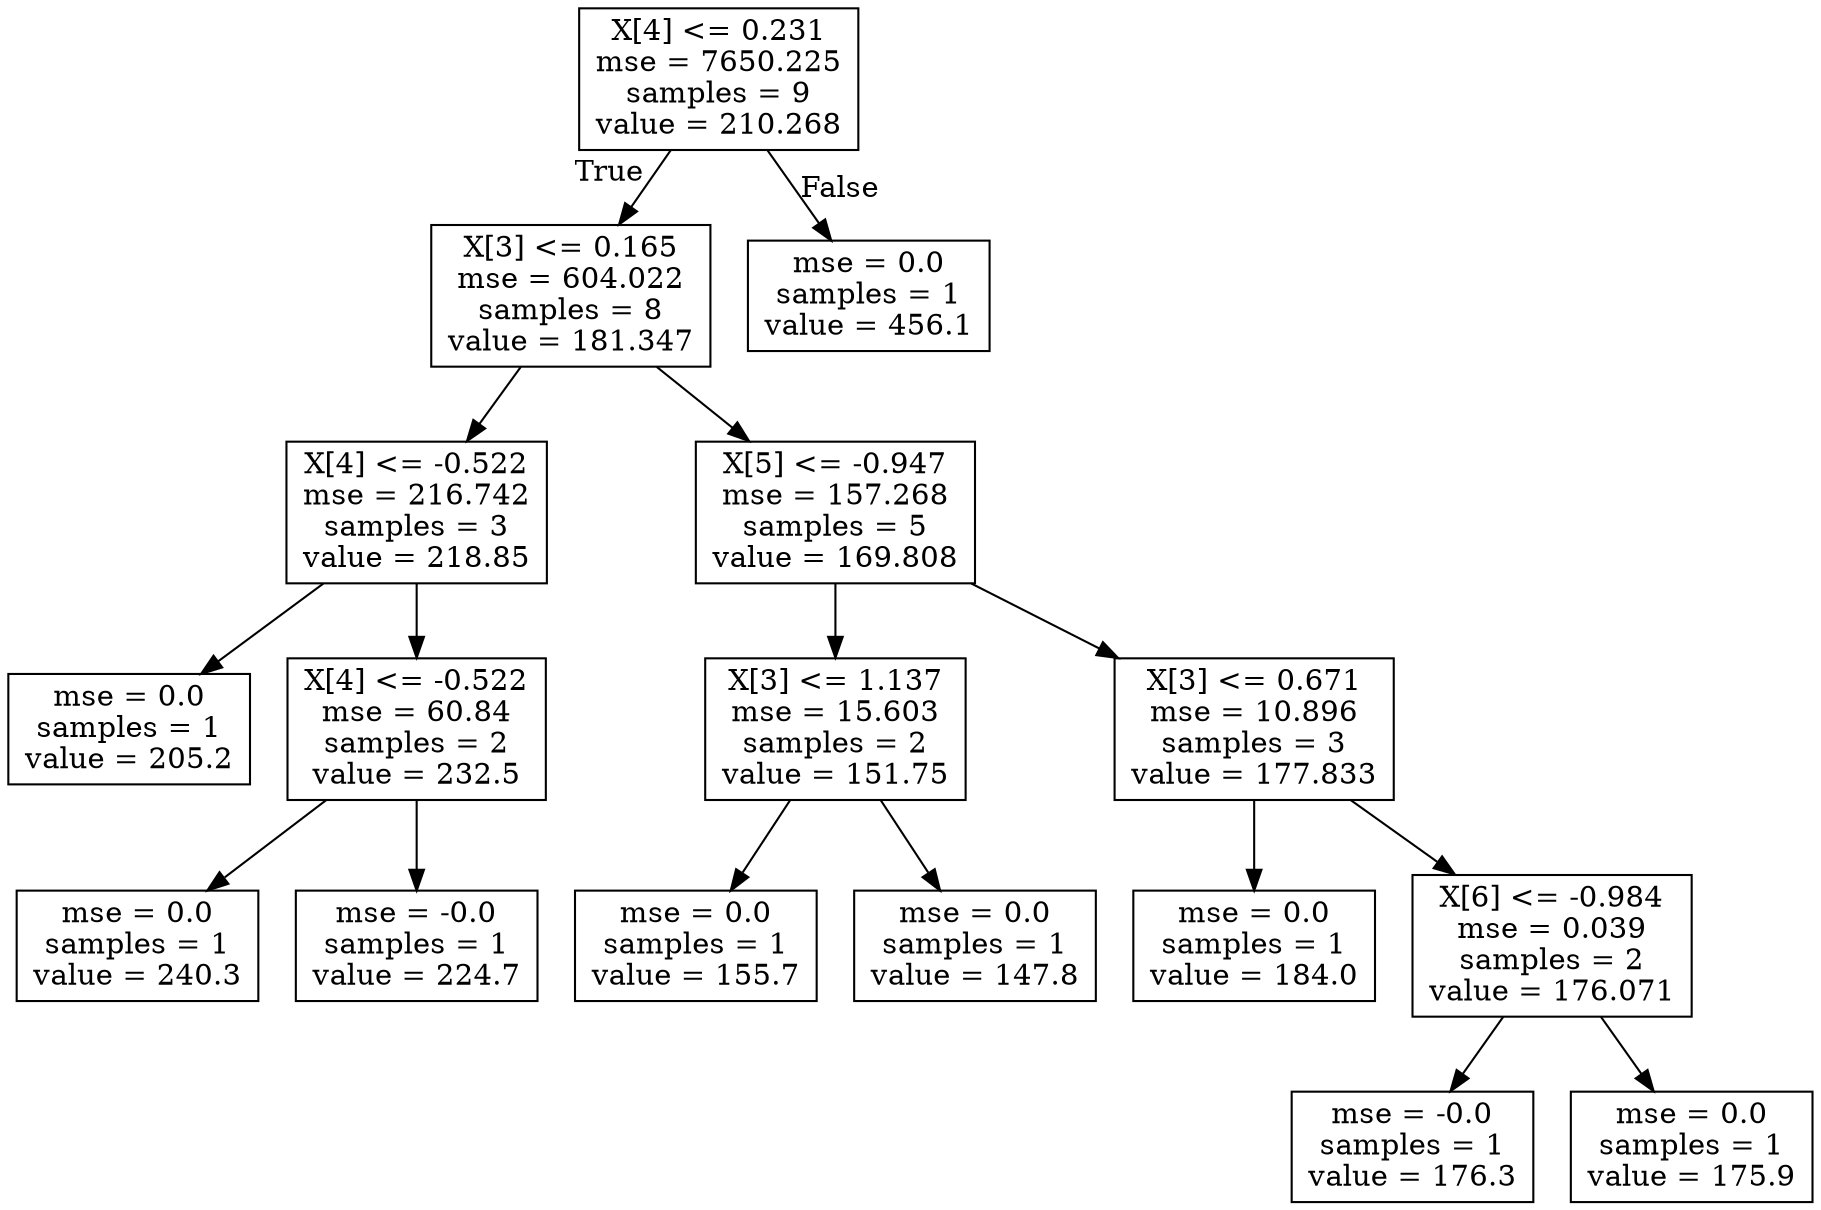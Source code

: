 digraph Tree {
node [shape=box] ;
0 [label="X[4] <= 0.231\nmse = 7650.225\nsamples = 9\nvalue = 210.268"] ;
1 [label="X[3] <= 0.165\nmse = 604.022\nsamples = 8\nvalue = 181.347"] ;
0 -> 1 [labeldistance=2.5, labelangle=45, headlabel="True"] ;
2 [label="X[4] <= -0.522\nmse = 216.742\nsamples = 3\nvalue = 218.85"] ;
1 -> 2 ;
3 [label="mse = 0.0\nsamples = 1\nvalue = 205.2"] ;
2 -> 3 ;
4 [label="X[4] <= -0.522\nmse = 60.84\nsamples = 2\nvalue = 232.5"] ;
2 -> 4 ;
5 [label="mse = 0.0\nsamples = 1\nvalue = 240.3"] ;
4 -> 5 ;
6 [label="mse = -0.0\nsamples = 1\nvalue = 224.7"] ;
4 -> 6 ;
7 [label="X[5] <= -0.947\nmse = 157.268\nsamples = 5\nvalue = 169.808"] ;
1 -> 7 ;
8 [label="X[3] <= 1.137\nmse = 15.603\nsamples = 2\nvalue = 151.75"] ;
7 -> 8 ;
9 [label="mse = 0.0\nsamples = 1\nvalue = 155.7"] ;
8 -> 9 ;
10 [label="mse = 0.0\nsamples = 1\nvalue = 147.8"] ;
8 -> 10 ;
11 [label="X[3] <= 0.671\nmse = 10.896\nsamples = 3\nvalue = 177.833"] ;
7 -> 11 ;
12 [label="mse = 0.0\nsamples = 1\nvalue = 184.0"] ;
11 -> 12 ;
13 [label="X[6] <= -0.984\nmse = 0.039\nsamples = 2\nvalue = 176.071"] ;
11 -> 13 ;
14 [label="mse = -0.0\nsamples = 1\nvalue = 176.3"] ;
13 -> 14 ;
15 [label="mse = 0.0\nsamples = 1\nvalue = 175.9"] ;
13 -> 15 ;
16 [label="mse = 0.0\nsamples = 1\nvalue = 456.1"] ;
0 -> 16 [labeldistance=2.5, labelangle=-45, headlabel="False"] ;
}